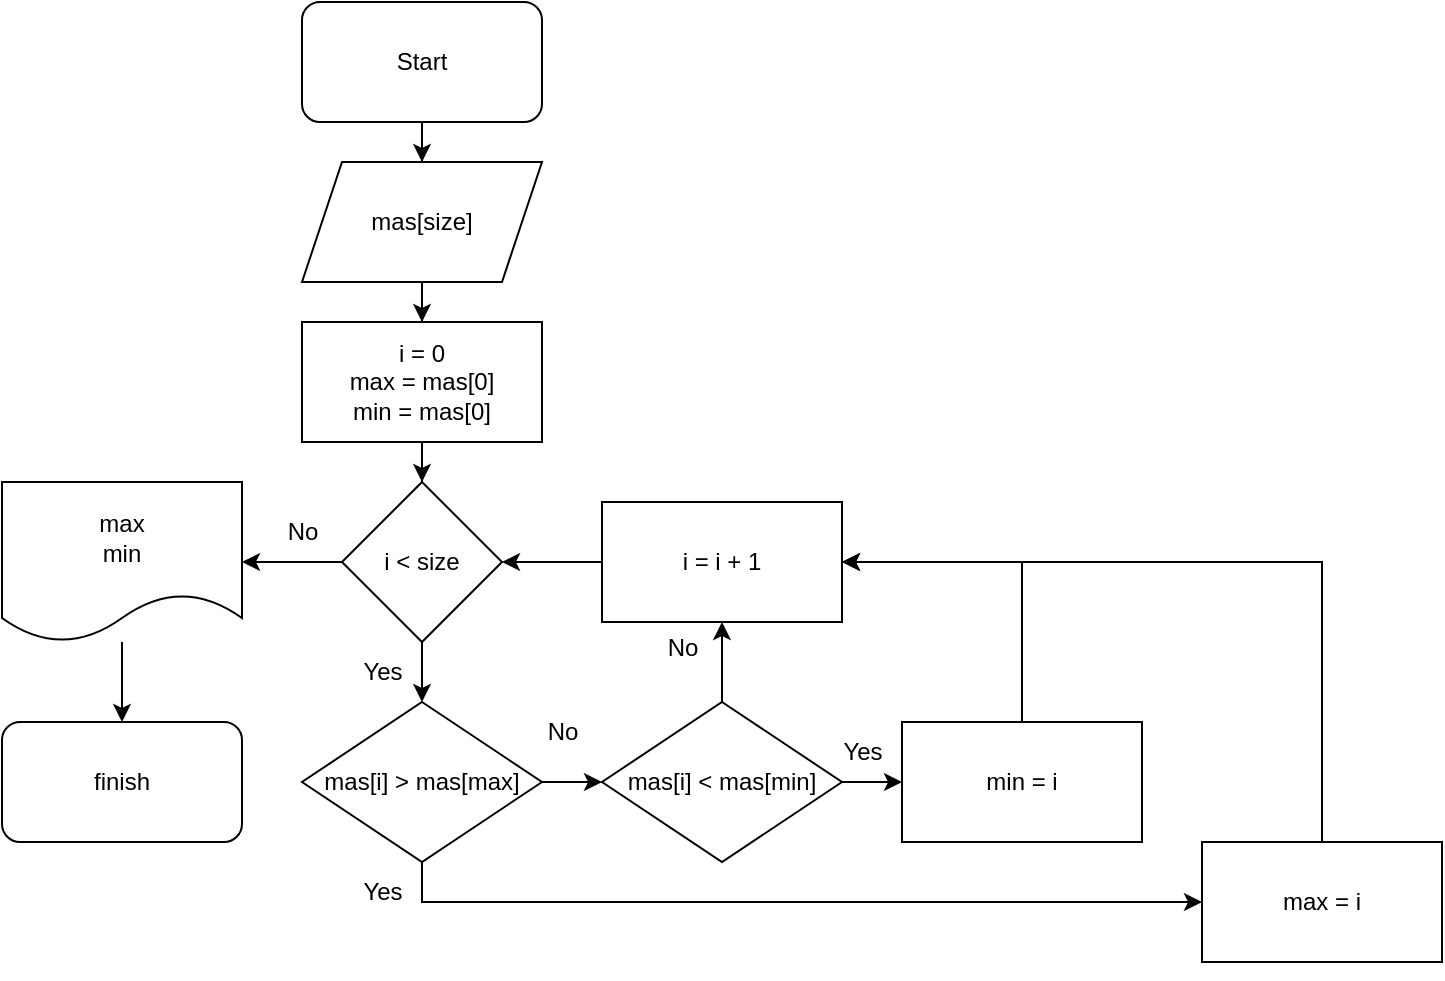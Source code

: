 <mxfile version="21.3.2" type="github">
  <diagram name="Страница 1" id="dsszgCT4D8X_oCPjsj_D">
    <mxGraphModel dx="1050" dy="549" grid="1" gridSize="10" guides="1" tooltips="1" connect="1" arrows="1" fold="1" page="1" pageScale="1" pageWidth="827" pageHeight="1169" math="0" shadow="0">
      <root>
        <mxCell id="0" />
        <mxCell id="1" parent="0" />
        <mxCell id="w890S_GkcKNvWgeEcLcq-5" value="" style="edgeStyle=orthogonalEdgeStyle;rounded=0;orthogonalLoop=1;jettySize=auto;html=1;" edge="1" parent="1" source="w890S_GkcKNvWgeEcLcq-1" target="w890S_GkcKNvWgeEcLcq-4">
          <mxGeometry relative="1" as="geometry" />
        </mxCell>
        <mxCell id="w890S_GkcKNvWgeEcLcq-1" value="Start" style="rounded=1;whiteSpace=wrap;html=1;" vertex="1" parent="1">
          <mxGeometry x="180" y="20" width="120" height="60" as="geometry" />
        </mxCell>
        <mxCell id="w890S_GkcKNvWgeEcLcq-10" value="" style="edgeStyle=orthogonalEdgeStyle;rounded=0;orthogonalLoop=1;jettySize=auto;html=1;" edge="1" parent="1" source="w890S_GkcKNvWgeEcLcq-4" target="w890S_GkcKNvWgeEcLcq-9">
          <mxGeometry relative="1" as="geometry" />
        </mxCell>
        <mxCell id="w890S_GkcKNvWgeEcLcq-4" value="mas[size]" style="shape=parallelogram;perimeter=parallelogramPerimeter;whiteSpace=wrap;html=1;fixedSize=1;" vertex="1" parent="1">
          <mxGeometry x="180" y="100" width="120" height="60" as="geometry" />
        </mxCell>
        <mxCell id="w890S_GkcKNvWgeEcLcq-18" value="" style="edgeStyle=orthogonalEdgeStyle;rounded=0;orthogonalLoop=1;jettySize=auto;html=1;" edge="1" parent="1" source="w890S_GkcKNvWgeEcLcq-7" target="w890S_GkcKNvWgeEcLcq-17">
          <mxGeometry relative="1" as="geometry" />
        </mxCell>
        <mxCell id="w890S_GkcKNvWgeEcLcq-30" style="edgeStyle=orthogonalEdgeStyle;rounded=0;orthogonalLoop=1;jettySize=auto;html=1;exitX=0.5;exitY=1;exitDx=0;exitDy=0;entryX=0;entryY=0.5;entryDx=0;entryDy=0;" edge="1" parent="1" source="w890S_GkcKNvWgeEcLcq-7" target="w890S_GkcKNvWgeEcLcq-12">
          <mxGeometry relative="1" as="geometry" />
        </mxCell>
        <mxCell id="w890S_GkcKNvWgeEcLcq-7" value="mas[i] &amp;gt; mas[max]" style="rhombus;whiteSpace=wrap;html=1;" vertex="1" parent="1">
          <mxGeometry x="180" y="370" width="120" height="80" as="geometry" />
        </mxCell>
        <mxCell id="w890S_GkcKNvWgeEcLcq-35" value="" style="edgeStyle=orthogonalEdgeStyle;rounded=0;orthogonalLoop=1;jettySize=auto;html=1;" edge="1" parent="1" source="w890S_GkcKNvWgeEcLcq-9" target="w890S_GkcKNvWgeEcLcq-34">
          <mxGeometry relative="1" as="geometry" />
        </mxCell>
        <mxCell id="w890S_GkcKNvWgeEcLcq-9" value="i = 0&lt;br&gt;max = mas[0]&lt;br&gt;min = mas[0]" style="rounded=0;whiteSpace=wrap;html=1;" vertex="1" parent="1">
          <mxGeometry x="180" y="180" width="120" height="60" as="geometry" />
        </mxCell>
        <mxCell id="w890S_GkcKNvWgeEcLcq-31" style="edgeStyle=orthogonalEdgeStyle;rounded=0;orthogonalLoop=1;jettySize=auto;html=1;exitX=0.5;exitY=0;exitDx=0;exitDy=0;entryX=1;entryY=0.5;entryDx=0;entryDy=0;" edge="1" parent="1" source="w890S_GkcKNvWgeEcLcq-12" target="w890S_GkcKNvWgeEcLcq-22">
          <mxGeometry relative="1" as="geometry" />
        </mxCell>
        <mxCell id="w890S_GkcKNvWgeEcLcq-44" style="edgeStyle=orthogonalEdgeStyle;rounded=0;orthogonalLoop=1;jettySize=auto;html=1;exitX=0.5;exitY=1;exitDx=0;exitDy=0;" edge="1" parent="1" source="w890S_GkcKNvWgeEcLcq-12">
          <mxGeometry relative="1" as="geometry">
            <mxPoint x="690" y="490" as="targetPoint" />
          </mxGeometry>
        </mxCell>
        <mxCell id="w890S_GkcKNvWgeEcLcq-12" value="max = i" style="whiteSpace=wrap;html=1;" vertex="1" parent="1">
          <mxGeometry x="630" y="440" width="120" height="60" as="geometry" />
        </mxCell>
        <mxCell id="w890S_GkcKNvWgeEcLcq-14" value="Yes" style="text;html=1;align=center;verticalAlign=middle;resizable=0;points=[];autosize=1;strokeColor=none;fillColor=none;" vertex="1" parent="1">
          <mxGeometry x="200" y="450" width="40" height="30" as="geometry" />
        </mxCell>
        <mxCell id="w890S_GkcKNvWgeEcLcq-20" value="" style="edgeStyle=orthogonalEdgeStyle;rounded=0;orthogonalLoop=1;jettySize=auto;html=1;" edge="1" parent="1" source="w890S_GkcKNvWgeEcLcq-17" target="w890S_GkcKNvWgeEcLcq-19">
          <mxGeometry relative="1" as="geometry" />
        </mxCell>
        <mxCell id="w890S_GkcKNvWgeEcLcq-24" value="" style="edgeStyle=orthogonalEdgeStyle;rounded=0;orthogonalLoop=1;jettySize=auto;html=1;" edge="1" parent="1" source="w890S_GkcKNvWgeEcLcq-17" target="w890S_GkcKNvWgeEcLcq-22">
          <mxGeometry relative="1" as="geometry" />
        </mxCell>
        <mxCell id="w890S_GkcKNvWgeEcLcq-17" value="mas[i] &amp;lt; mas[min]" style="rhombus;whiteSpace=wrap;html=1;" vertex="1" parent="1">
          <mxGeometry x="330" y="370" width="120" height="80" as="geometry" />
        </mxCell>
        <mxCell id="w890S_GkcKNvWgeEcLcq-28" style="edgeStyle=orthogonalEdgeStyle;rounded=0;orthogonalLoop=1;jettySize=auto;html=1;exitX=0.5;exitY=0;exitDx=0;exitDy=0;entryX=1;entryY=0.5;entryDx=0;entryDy=0;" edge="1" parent="1" source="w890S_GkcKNvWgeEcLcq-19" target="w890S_GkcKNvWgeEcLcq-22">
          <mxGeometry relative="1" as="geometry" />
        </mxCell>
        <mxCell id="w890S_GkcKNvWgeEcLcq-19" value="min = i" style="whiteSpace=wrap;html=1;" vertex="1" parent="1">
          <mxGeometry x="480" y="380" width="120" height="60" as="geometry" />
        </mxCell>
        <mxCell id="w890S_GkcKNvWgeEcLcq-21" value="No" style="text;html=1;align=center;verticalAlign=middle;resizable=0;points=[];autosize=1;strokeColor=none;fillColor=none;" vertex="1" parent="1">
          <mxGeometry x="290" y="370" width="40" height="30" as="geometry" />
        </mxCell>
        <mxCell id="w890S_GkcKNvWgeEcLcq-38" value="" style="edgeStyle=orthogonalEdgeStyle;rounded=0;orthogonalLoop=1;jettySize=auto;html=1;" edge="1" parent="1" source="w890S_GkcKNvWgeEcLcq-22" target="w890S_GkcKNvWgeEcLcq-34">
          <mxGeometry relative="1" as="geometry" />
        </mxCell>
        <mxCell id="w890S_GkcKNvWgeEcLcq-22" value="i = i + 1" style="whiteSpace=wrap;html=1;" vertex="1" parent="1">
          <mxGeometry x="330" y="270" width="120" height="60" as="geometry" />
        </mxCell>
        <mxCell id="w890S_GkcKNvWgeEcLcq-25" value="Yes" style="text;html=1;align=center;verticalAlign=middle;resizable=0;points=[];autosize=1;strokeColor=none;fillColor=none;" vertex="1" parent="1">
          <mxGeometry x="440" y="380" width="40" height="30" as="geometry" />
        </mxCell>
        <mxCell id="w890S_GkcKNvWgeEcLcq-26" value="No" style="text;html=1;align=center;verticalAlign=middle;resizable=0;points=[];autosize=1;strokeColor=none;fillColor=none;" vertex="1" parent="1">
          <mxGeometry x="350" y="328" width="40" height="30" as="geometry" />
        </mxCell>
        <mxCell id="w890S_GkcKNvWgeEcLcq-37" value="" style="edgeStyle=orthogonalEdgeStyle;rounded=0;orthogonalLoop=1;jettySize=auto;html=1;" edge="1" parent="1" source="w890S_GkcKNvWgeEcLcq-34" target="w890S_GkcKNvWgeEcLcq-36">
          <mxGeometry relative="1" as="geometry" />
        </mxCell>
        <mxCell id="w890S_GkcKNvWgeEcLcq-41" style="edgeStyle=orthogonalEdgeStyle;rounded=0;orthogonalLoop=1;jettySize=auto;html=1;exitX=0.5;exitY=1;exitDx=0;exitDy=0;entryX=0.5;entryY=0;entryDx=0;entryDy=0;" edge="1" parent="1" source="w890S_GkcKNvWgeEcLcq-34" target="w890S_GkcKNvWgeEcLcq-7">
          <mxGeometry relative="1" as="geometry" />
        </mxCell>
        <mxCell id="w890S_GkcKNvWgeEcLcq-34" value="i &amp;lt; size" style="rhombus;whiteSpace=wrap;html=1;" vertex="1" parent="1">
          <mxGeometry x="200" y="260" width="80" height="80" as="geometry" />
        </mxCell>
        <mxCell id="w890S_GkcKNvWgeEcLcq-46" value="" style="edgeStyle=orthogonalEdgeStyle;rounded=0;orthogonalLoop=1;jettySize=auto;html=1;" edge="1" parent="1" source="w890S_GkcKNvWgeEcLcq-36" target="w890S_GkcKNvWgeEcLcq-45">
          <mxGeometry relative="1" as="geometry" />
        </mxCell>
        <mxCell id="w890S_GkcKNvWgeEcLcq-36" value="max&lt;br&gt;min" style="shape=document;whiteSpace=wrap;html=1;boundedLbl=1;" vertex="1" parent="1">
          <mxGeometry x="30" y="260" width="120" height="80" as="geometry" />
        </mxCell>
        <mxCell id="w890S_GkcKNvWgeEcLcq-39" value="No" style="text;html=1;align=center;verticalAlign=middle;resizable=0;points=[];autosize=1;strokeColor=none;fillColor=none;" vertex="1" parent="1">
          <mxGeometry x="160" y="270" width="40" height="30" as="geometry" />
        </mxCell>
        <mxCell id="w890S_GkcKNvWgeEcLcq-42" value="Yes" style="text;html=1;align=center;verticalAlign=middle;resizable=0;points=[];autosize=1;strokeColor=none;fillColor=none;" vertex="1" parent="1">
          <mxGeometry x="200" y="340" width="40" height="30" as="geometry" />
        </mxCell>
        <mxCell id="w890S_GkcKNvWgeEcLcq-43" style="edgeStyle=orthogonalEdgeStyle;rounded=0;orthogonalLoop=1;jettySize=auto;html=1;exitX=0.5;exitY=1;exitDx=0;exitDy=0;" edge="1" parent="1" source="w890S_GkcKNvWgeEcLcq-17" target="w890S_GkcKNvWgeEcLcq-17">
          <mxGeometry relative="1" as="geometry" />
        </mxCell>
        <mxCell id="w890S_GkcKNvWgeEcLcq-45" value="finish" style="rounded=1;whiteSpace=wrap;html=1;" vertex="1" parent="1">
          <mxGeometry x="30" y="380" width="120" height="60" as="geometry" />
        </mxCell>
      </root>
    </mxGraphModel>
  </diagram>
</mxfile>
